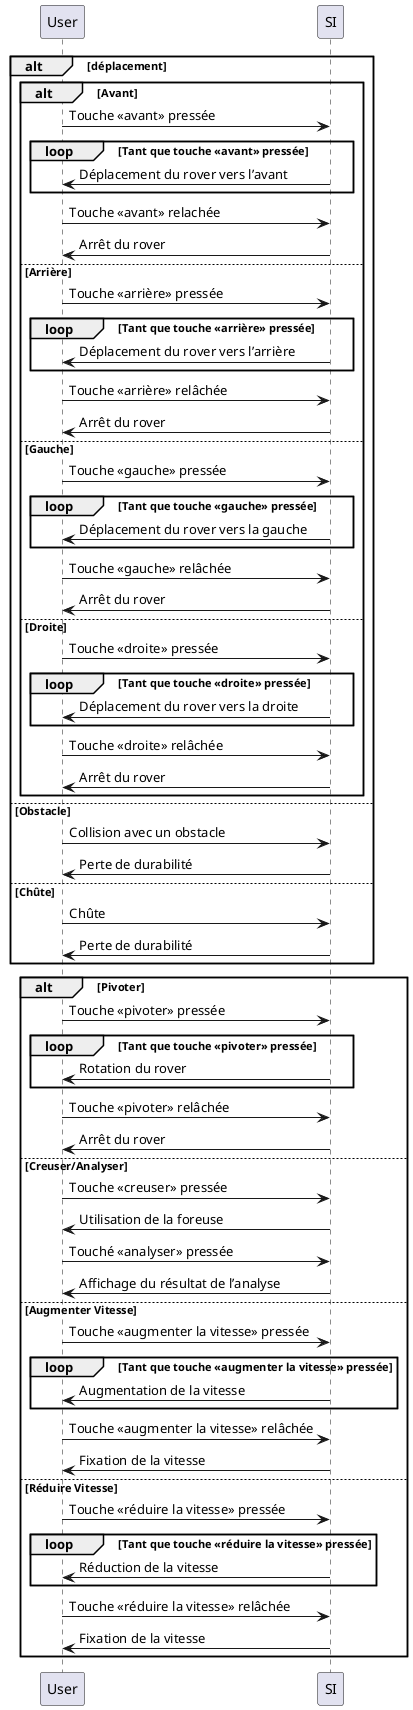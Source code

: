 @startuml

 alt déplacement
 alt Avant

        User -> SI : Touche «avant» pressée

        loop Tant que touche «avant» pressée

            SI -> User : Déplacement du rover vers l’avant

        end 

        User -> SI : Touche «avant» relachée
        SI -> User : Arrêt du rover
    
    else Arrière

        User -> SI : Touche «arrière» pressée

        loop Tant que touche «arrière» pressée

            SI -> User : Déplacement du rover vers l’arrière

        end 

        User -> SI : Touche «arrière» relâchée
        SI -> User : Arrêt du rover


    else Gauche 

        User -> SI : Touche «gauche» pressée

        loop Tant que touche «gauche» pressée

            SI -> User : Déplacement du rover vers la gauche

        end 

        User -> SI : Touche «gauche» relâchée
        SI -> User : Arrêt du rover
    
    else Droite

        User -> SI : Touche «droite» pressée

        loop Tant que touche «droite» pressée

            SI -> User : Déplacement du rover vers la droite

        end 

        User -> SI : Touche «droite» relâchée
        SI -> User : Arrêt du rover
end

else Obstacle

    User -> SI : Collision avec un obstacle
    SI -> User : Perte de durabilité 

else Chûte
  
    User -> SI : Chûte
    SI -> User : Perte de durabilité 
  

 
end
alt Pivoter

        User -> SI : Touche «pivoter» pressée

        loop Tant que touche «pivoter» pressée

            SI -> User : Rotation du rover

        end 

        User -> SI : Touche «pivoter» relâchée
        SI -> User : Arrêt du rover
        

else Creuser/Analyser

    User -> SI : Touche «creuser» pressée
    SI -> User : Utilisation de la foreuse
    User -> SI : Touché «analyser» pressée
    SI -> User : Affichage du résultat de l’analyse

else Augmenter Vitesse

    User -> SI : Touche «augmenter la vitesse» pressée

   loop Tant que touche «augmenter la vitesse» pressée

    SI -> User : Augmentation de la vitesse

end 

    User -> SI : Touche «augmenter la vitesse» relâchée
    SI -> User : Fixation de la vitesse

else Réduire Vitesse

    User -> SI : Touche «réduire la vitesse» pressée

    loop Tant que touche «réduire la vitesse» pressée

    SI -> User : Réduction de la vitesse

end 

    User -> SI : Touche «réduire la vitesse» relâchée
    SI -> User : Fixation de la vitesse

end

@enduml
